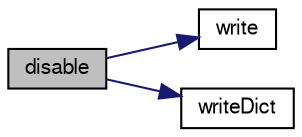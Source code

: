 digraph "disable"
{
  bgcolor="transparent";
  edge [fontname="FreeSans",fontsize="10",labelfontname="FreeSans",labelfontsize="10"];
  node [fontname="FreeSans",fontsize="10",shape=record];
  rankdir="LR";
  Node447 [label="disable",height=0.2,width=0.4,color="black", fillcolor="grey75", style="filled", fontcolor="black"];
  Node447 -> Node448 [color="midnightblue",fontsize="10",style="solid",fontname="FreeSans"];
  Node448 [label="write",height=0.2,width=0.4,color="black",URL="$a21610.html#a0f9d681a986a826fac5aed521d41e3b6",tooltip="Write. "];
  Node447 -> Node449 [color="midnightblue",fontsize="10",style="solid",fontname="FreeSans"];
  Node449 [label="writeDict",height=0.2,width=0.4,color="black",URL="$a21610.html#a3031259c27c17f47b5d9bffe0e694e7c",tooltip="Write dictionary. "];
}
